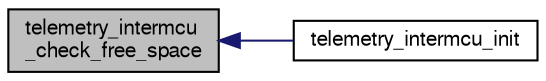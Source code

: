 digraph "telemetry_intermcu_check_free_space"
{
  edge [fontname="FreeSans",fontsize="10",labelfontname="FreeSans",labelfontsize="10"];
  node [fontname="FreeSans",fontsize="10",shape=record];
  rankdir="LR";
  Node1 [label="telemetry_intermcu\l_check_free_space",height=0.2,width=0.4,color="black", fillcolor="grey75", style="filled", fontcolor="black"];
  Node1 -> Node2 [dir="back",color="midnightblue",fontsize="10",style="solid",fontname="FreeSans"];
  Node2 [label="telemetry_intermcu_init",height=0.2,width=0.4,color="black", fillcolor="white", style="filled",URL="$telemetry__intermcu__ap_8c.html#ad6f1c8a8daa04e62e1b26cbd0d564e1e"];
}
